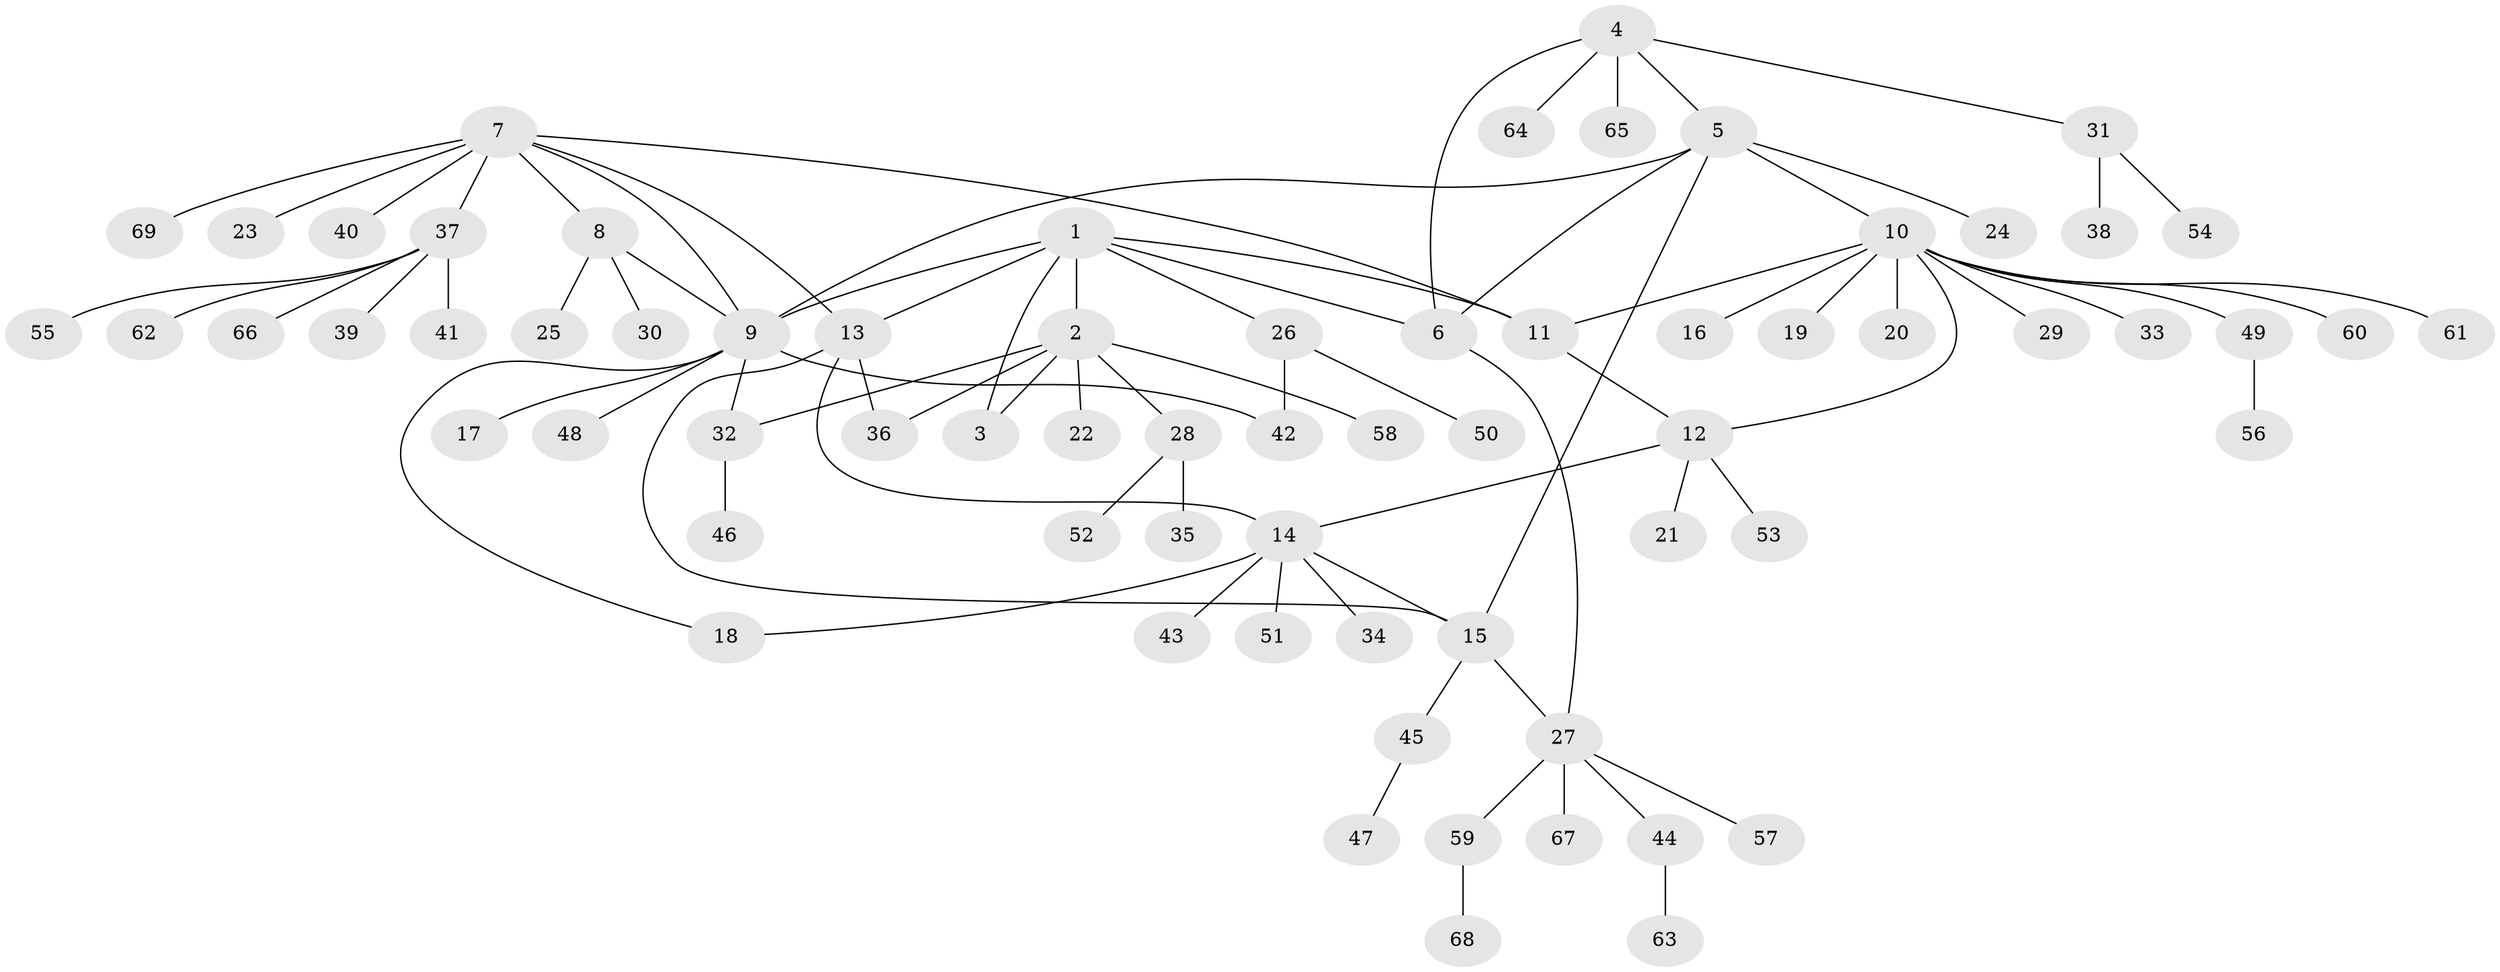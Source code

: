 // Generated by graph-tools (version 1.1) at 2025/26/03/09/25 03:26:39]
// undirected, 69 vertices, 84 edges
graph export_dot {
graph [start="1"]
  node [color=gray90,style=filled];
  1;
  2;
  3;
  4;
  5;
  6;
  7;
  8;
  9;
  10;
  11;
  12;
  13;
  14;
  15;
  16;
  17;
  18;
  19;
  20;
  21;
  22;
  23;
  24;
  25;
  26;
  27;
  28;
  29;
  30;
  31;
  32;
  33;
  34;
  35;
  36;
  37;
  38;
  39;
  40;
  41;
  42;
  43;
  44;
  45;
  46;
  47;
  48;
  49;
  50;
  51;
  52;
  53;
  54;
  55;
  56;
  57;
  58;
  59;
  60;
  61;
  62;
  63;
  64;
  65;
  66;
  67;
  68;
  69;
  1 -- 2;
  1 -- 3;
  1 -- 6;
  1 -- 9;
  1 -- 11;
  1 -- 13;
  1 -- 26;
  2 -- 3;
  2 -- 22;
  2 -- 28;
  2 -- 32;
  2 -- 36;
  2 -- 58;
  4 -- 5;
  4 -- 6;
  4 -- 31;
  4 -- 64;
  4 -- 65;
  5 -- 6;
  5 -- 9;
  5 -- 10;
  5 -- 15;
  5 -- 24;
  6 -- 27;
  7 -- 8;
  7 -- 9;
  7 -- 11;
  7 -- 13;
  7 -- 23;
  7 -- 37;
  7 -- 40;
  7 -- 69;
  8 -- 9;
  8 -- 25;
  8 -- 30;
  9 -- 17;
  9 -- 18;
  9 -- 32;
  9 -- 42;
  9 -- 48;
  10 -- 11;
  10 -- 12;
  10 -- 16;
  10 -- 19;
  10 -- 20;
  10 -- 29;
  10 -- 33;
  10 -- 49;
  10 -- 60;
  10 -- 61;
  11 -- 12;
  12 -- 14;
  12 -- 21;
  12 -- 53;
  13 -- 14;
  13 -- 15;
  13 -- 36;
  14 -- 15;
  14 -- 18;
  14 -- 34;
  14 -- 43;
  14 -- 51;
  15 -- 27;
  15 -- 45;
  26 -- 42;
  26 -- 50;
  27 -- 44;
  27 -- 57;
  27 -- 59;
  27 -- 67;
  28 -- 35;
  28 -- 52;
  31 -- 38;
  31 -- 54;
  32 -- 46;
  37 -- 39;
  37 -- 41;
  37 -- 55;
  37 -- 62;
  37 -- 66;
  44 -- 63;
  45 -- 47;
  49 -- 56;
  59 -- 68;
}

